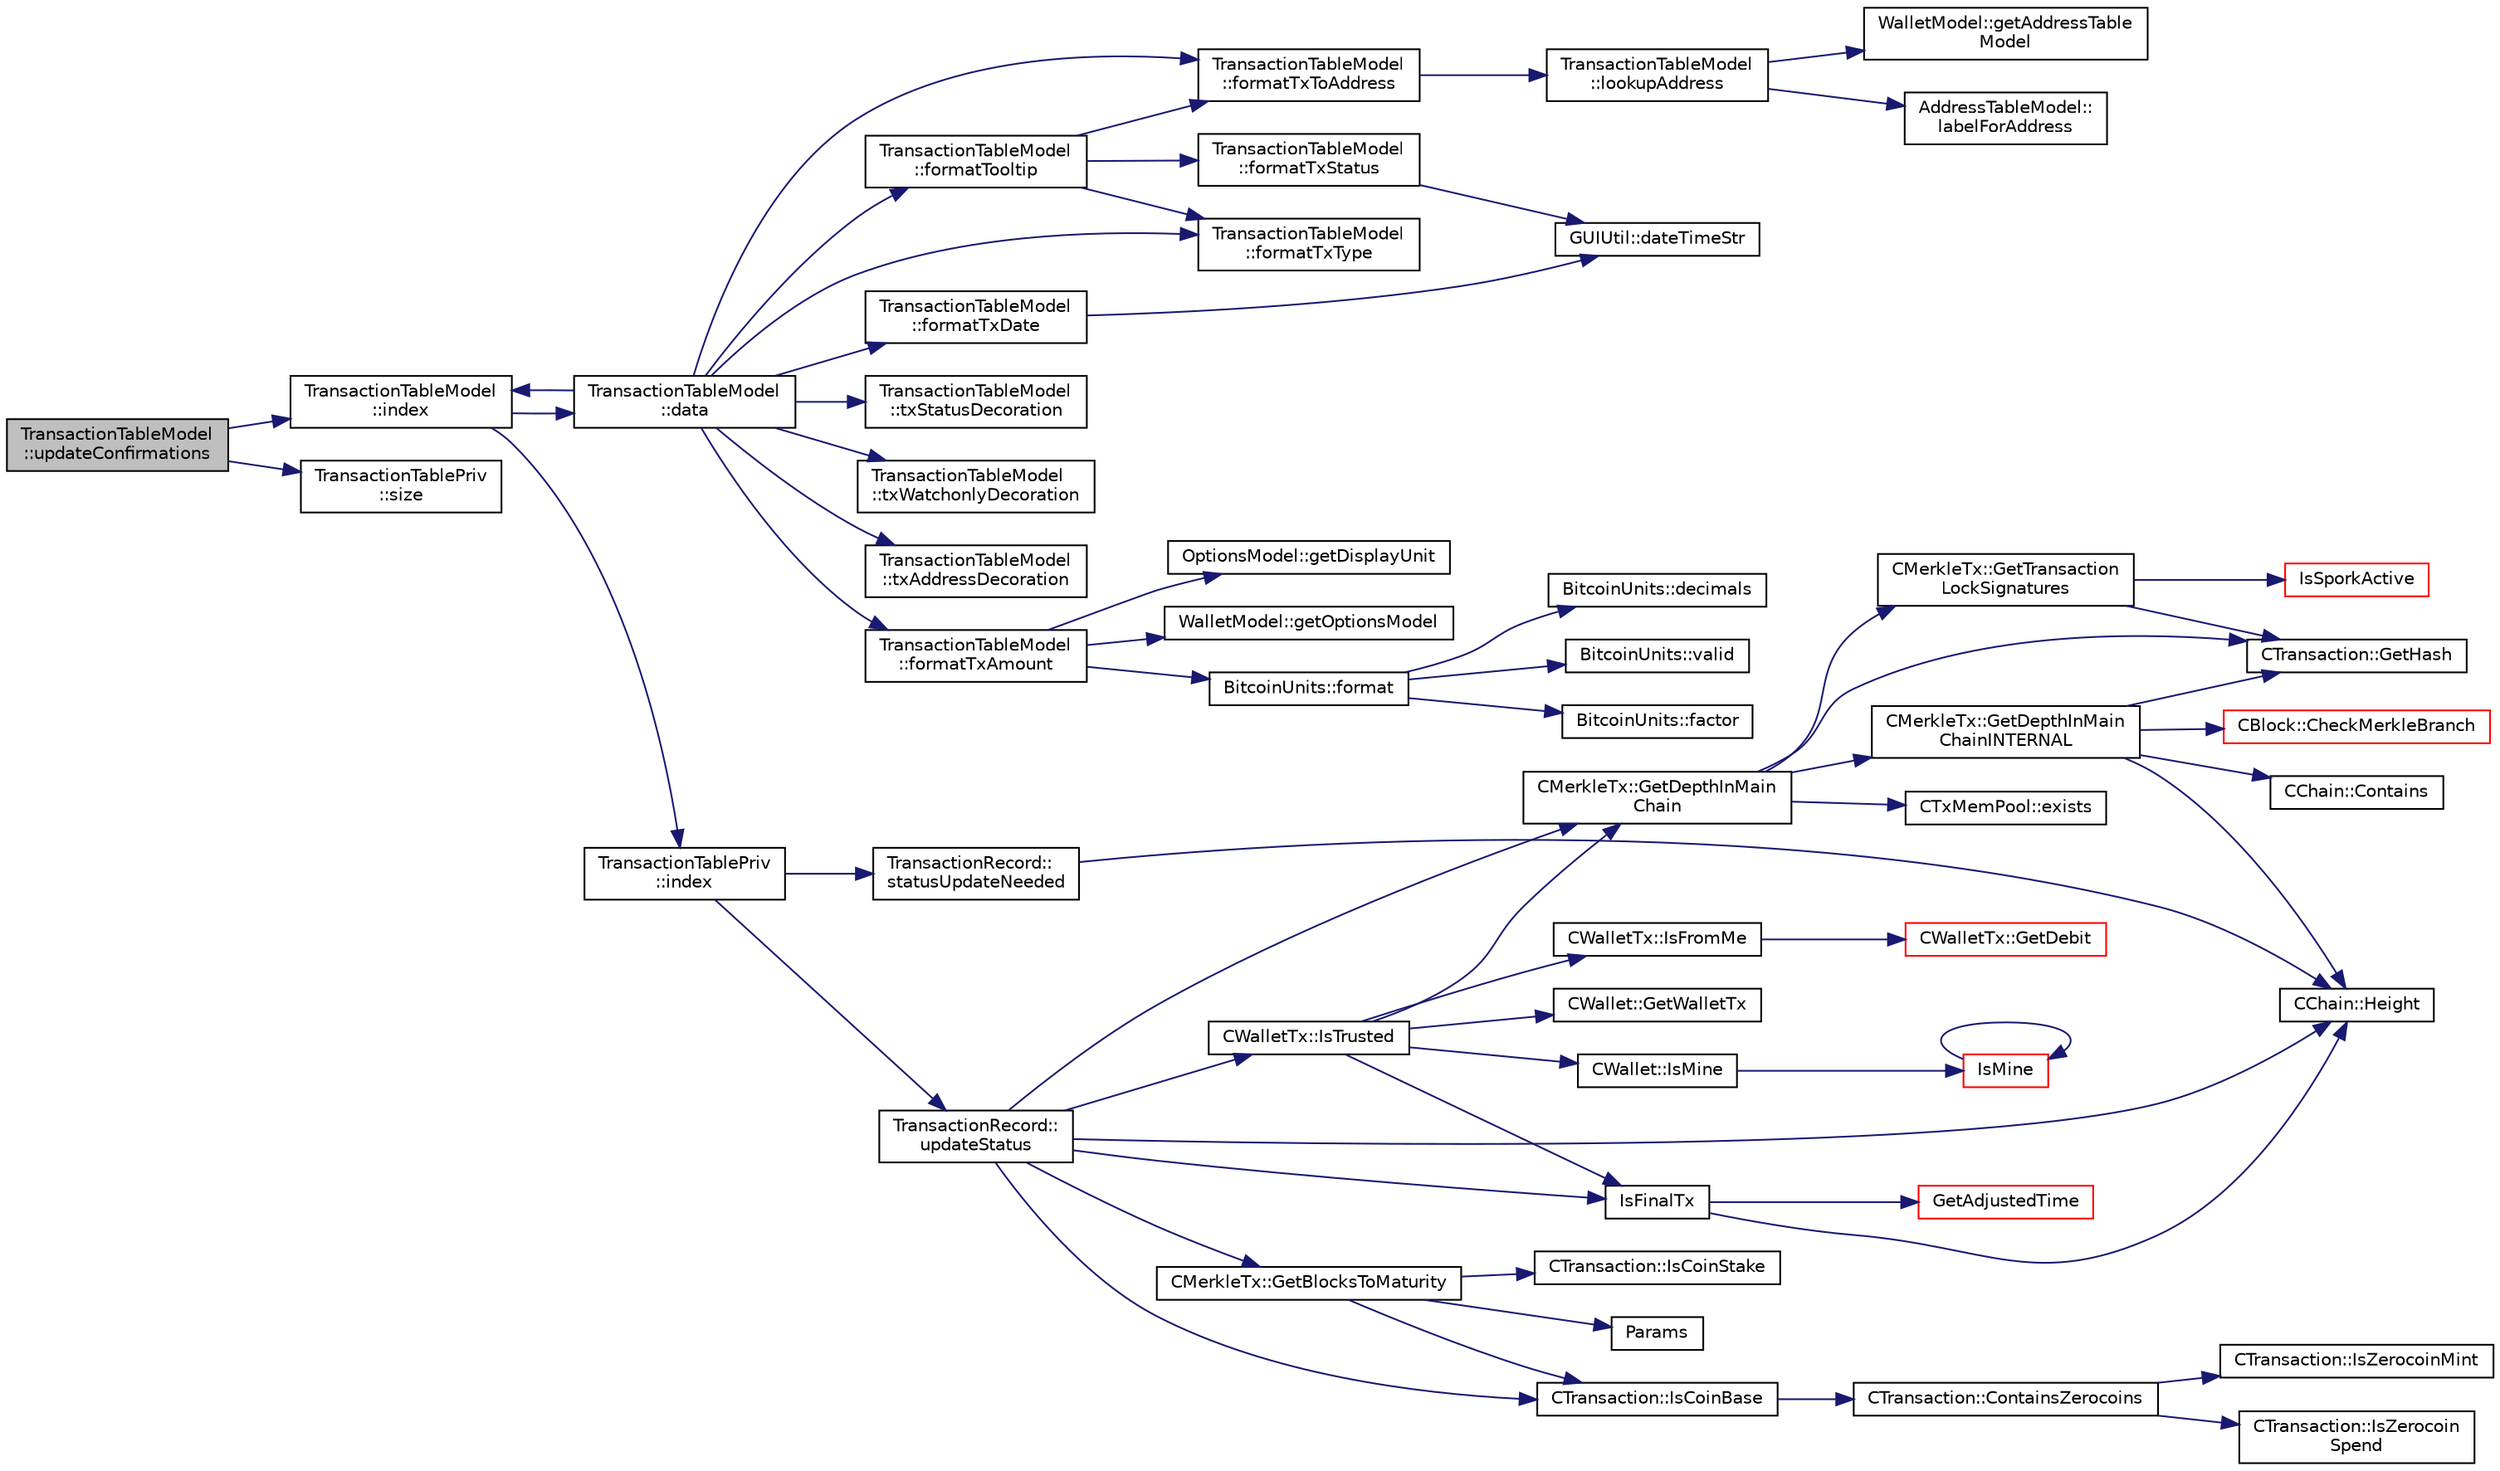 digraph "TransactionTableModel::updateConfirmations"
{
  edge [fontname="Helvetica",fontsize="10",labelfontname="Helvetica",labelfontsize="10"];
  node [fontname="Helvetica",fontsize="10",shape=record];
  rankdir="LR";
  Node416 [label="TransactionTableModel\l::updateConfirmations",height=0.2,width=0.4,color="black", fillcolor="grey75", style="filled", fontcolor="black"];
  Node416 -> Node417 [color="midnightblue",fontsize="10",style="solid",fontname="Helvetica"];
  Node417 [label="TransactionTableModel\l::index",height=0.2,width=0.4,color="black", fillcolor="white", style="filled",URL="$class_transaction_table_model.html#af3a9a49314f80268a77a704f7f028905"];
  Node417 -> Node418 [color="midnightblue",fontsize="10",style="solid",fontname="Helvetica"];
  Node418 [label="TransactionTableModel\l::data",height=0.2,width=0.4,color="black", fillcolor="white", style="filled",URL="$class_transaction_table_model.html#a02173c31b6014bff182e320217e30e10"];
  Node418 -> Node417 [color="midnightblue",fontsize="10",style="solid",fontname="Helvetica"];
  Node418 -> Node419 [color="midnightblue",fontsize="10",style="solid",fontname="Helvetica"];
  Node419 [label="TransactionTableModel\l::txStatusDecoration",height=0.2,width=0.4,color="black", fillcolor="white", style="filled",URL="$class_transaction_table_model.html#a11c11972847aeec2069953eda7abc3b2"];
  Node418 -> Node420 [color="midnightblue",fontsize="10",style="solid",fontname="Helvetica"];
  Node420 [label="TransactionTableModel\l::txWatchonlyDecoration",height=0.2,width=0.4,color="black", fillcolor="white", style="filled",URL="$class_transaction_table_model.html#a8be4fd0880420a6b45fd0ea4e41454c0"];
  Node418 -> Node421 [color="midnightblue",fontsize="10",style="solid",fontname="Helvetica"];
  Node421 [label="TransactionTableModel\l::txAddressDecoration",height=0.2,width=0.4,color="black", fillcolor="white", style="filled",URL="$class_transaction_table_model.html#af14920c007e307f892902da061e46072"];
  Node418 -> Node422 [color="midnightblue",fontsize="10",style="solid",fontname="Helvetica"];
  Node422 [label="TransactionTableModel\l::formatTxDate",height=0.2,width=0.4,color="black", fillcolor="white", style="filled",URL="$class_transaction_table_model.html#af91bbd6b2a712af32988d147e3f311ea"];
  Node422 -> Node423 [color="midnightblue",fontsize="10",style="solid",fontname="Helvetica"];
  Node423 [label="GUIUtil::dateTimeStr",height=0.2,width=0.4,color="black", fillcolor="white", style="filled",URL="$namespace_g_u_i_util.html#aae732a04fea25190081120bf0cc773e8"];
  Node418 -> Node424 [color="midnightblue",fontsize="10",style="solid",fontname="Helvetica"];
  Node424 [label="TransactionTableModel\l::formatTxType",height=0.2,width=0.4,color="black", fillcolor="white", style="filled",URL="$class_transaction_table_model.html#aefcd45e8b170a459548ddbd308b1ad64"];
  Node418 -> Node425 [color="midnightblue",fontsize="10",style="solid",fontname="Helvetica"];
  Node425 [label="TransactionTableModel\l::formatTxToAddress",height=0.2,width=0.4,color="black", fillcolor="white", style="filled",URL="$class_transaction_table_model.html#ada92bead83848f3ec231833e5964c27f"];
  Node425 -> Node426 [color="midnightblue",fontsize="10",style="solid",fontname="Helvetica"];
  Node426 [label="TransactionTableModel\l::lookupAddress",height=0.2,width=0.4,color="black", fillcolor="white", style="filled",URL="$class_transaction_table_model.html#af13204a63b9901c0d9aeb9f43f915001"];
  Node426 -> Node427 [color="midnightblue",fontsize="10",style="solid",fontname="Helvetica"];
  Node427 [label="WalletModel::getAddressTable\lModel",height=0.2,width=0.4,color="black", fillcolor="white", style="filled",URL="$class_wallet_model.html#a89ed202e2dbc04aaa70d72872b95b351"];
  Node426 -> Node428 [color="midnightblue",fontsize="10",style="solid",fontname="Helvetica"];
  Node428 [label="AddressTableModel::\llabelForAddress",height=0.2,width=0.4,color="black", fillcolor="white", style="filled",URL="$class_address_table_model.html#afcdbfc17ac480f5a57382cbcf096ccb3"];
  Node418 -> Node429 [color="midnightblue",fontsize="10",style="solid",fontname="Helvetica"];
  Node429 [label="TransactionTableModel\l::formatTxAmount",height=0.2,width=0.4,color="black", fillcolor="white", style="filled",URL="$class_transaction_table_model.html#a50d5ce8b658d01d82dbd439e33d362ee"];
  Node429 -> Node430 [color="midnightblue",fontsize="10",style="solid",fontname="Helvetica"];
  Node430 [label="BitcoinUnits::format",height=0.2,width=0.4,color="black", fillcolor="white", style="filled",URL="$class_bitcoin_units.html#ab07437e5a788c80a82d75e3714bd3925",tooltip="Format as string. "];
  Node430 -> Node431 [color="midnightblue",fontsize="10",style="solid",fontname="Helvetica"];
  Node431 [label="BitcoinUnits::valid",height=0.2,width=0.4,color="black", fillcolor="white", style="filled",URL="$class_bitcoin_units.html#a81cbc41480adfb600dad79711d336e5f",tooltip="Is unit ID valid? "];
  Node430 -> Node432 [color="midnightblue",fontsize="10",style="solid",fontname="Helvetica"];
  Node432 [label="BitcoinUnits::factor",height=0.2,width=0.4,color="black", fillcolor="white", style="filled",URL="$class_bitcoin_units.html#ae967b9e6ecbb8f041bfe398d27533b09",tooltip="Number of Satoshis (1e-8) per unit. "];
  Node430 -> Node433 [color="midnightblue",fontsize="10",style="solid",fontname="Helvetica"];
  Node433 [label="BitcoinUnits::decimals",height=0.2,width=0.4,color="black", fillcolor="white", style="filled",URL="$class_bitcoin_units.html#a3f0fc21634520ea06c684ba0d7e25f2f",tooltip="Number of decimals left. "];
  Node429 -> Node434 [color="midnightblue",fontsize="10",style="solid",fontname="Helvetica"];
  Node434 [label="WalletModel::getOptionsModel",height=0.2,width=0.4,color="black", fillcolor="white", style="filled",URL="$class_wallet_model.html#a96d53e56b3f8f07537ea2523f7a7d300"];
  Node429 -> Node435 [color="midnightblue",fontsize="10",style="solid",fontname="Helvetica"];
  Node435 [label="OptionsModel::getDisplayUnit",height=0.2,width=0.4,color="black", fillcolor="white", style="filled",URL="$class_options_model.html#a3b6e4d4ef42be3aaba315b8cd14f468e"];
  Node418 -> Node436 [color="midnightblue",fontsize="10",style="solid",fontname="Helvetica"];
  Node436 [label="TransactionTableModel\l::formatTooltip",height=0.2,width=0.4,color="black", fillcolor="white", style="filled",URL="$class_transaction_table_model.html#a535a0f50a4404a73194e02c3c09e13c0"];
  Node436 -> Node437 [color="midnightblue",fontsize="10",style="solid",fontname="Helvetica"];
  Node437 [label="TransactionTableModel\l::formatTxStatus",height=0.2,width=0.4,color="black", fillcolor="white", style="filled",URL="$class_transaction_table_model.html#a93d4d3f64ccd25cd409bb4811a9102e5"];
  Node437 -> Node423 [color="midnightblue",fontsize="10",style="solid",fontname="Helvetica"];
  Node436 -> Node424 [color="midnightblue",fontsize="10",style="solid",fontname="Helvetica"];
  Node436 -> Node425 [color="midnightblue",fontsize="10",style="solid",fontname="Helvetica"];
  Node417 -> Node438 [color="midnightblue",fontsize="10",style="solid",fontname="Helvetica"];
  Node438 [label="TransactionTablePriv\l::index",height=0.2,width=0.4,color="black", fillcolor="white", style="filled",URL="$class_transaction_table_priv.html#ac692aa6aa7820e80accc971c70e0fae5"];
  Node438 -> Node439 [color="midnightblue",fontsize="10",style="solid",fontname="Helvetica"];
  Node439 [label="TransactionRecord::\lstatusUpdateNeeded",height=0.2,width=0.4,color="black", fillcolor="white", style="filled",URL="$class_transaction_record.html#aaca6757b7b300151694021be6af18d11",tooltip="Return whether a status update is needed. "];
  Node439 -> Node440 [color="midnightblue",fontsize="10",style="solid",fontname="Helvetica"];
  Node440 [label="CChain::Height",height=0.2,width=0.4,color="black", fillcolor="white", style="filled",URL="$class_c_chain.html#ad4758bc8872ce065a9579f77c3171d40",tooltip="Return the maximal height in the chain. "];
  Node438 -> Node441 [color="midnightblue",fontsize="10",style="solid",fontname="Helvetica"];
  Node441 [label="TransactionRecord::\lupdateStatus",height=0.2,width=0.4,color="black", fillcolor="white", style="filled",URL="$class_transaction_record.html#a9b643dd885a790ae511705a1446556be",tooltip="Update status from core wallet tx. "];
  Node441 -> Node442 [color="midnightblue",fontsize="10",style="solid",fontname="Helvetica"];
  Node442 [label="CTransaction::IsCoinBase",height=0.2,width=0.4,color="black", fillcolor="white", style="filled",URL="$class_c_transaction.html#a96256e8ac1bf79ad9c057e48c41132dd"];
  Node442 -> Node443 [color="midnightblue",fontsize="10",style="solid",fontname="Helvetica"];
  Node443 [label="CTransaction::ContainsZerocoins",height=0.2,width=0.4,color="black", fillcolor="white", style="filled",URL="$class_c_transaction.html#a613051e8e5651a7500cb455f37dd1116"];
  Node443 -> Node444 [color="midnightblue",fontsize="10",style="solid",fontname="Helvetica"];
  Node444 [label="CTransaction::IsZerocoin\lSpend",height=0.2,width=0.4,color="black", fillcolor="white", style="filled",URL="$class_c_transaction.html#a4cda5603795c5f9179d4c8bd43f809cd"];
  Node443 -> Node445 [color="midnightblue",fontsize="10",style="solid",fontname="Helvetica"];
  Node445 [label="CTransaction::IsZerocoinMint",height=0.2,width=0.4,color="black", fillcolor="white", style="filled",URL="$class_c_transaction.html#ab91efb1c2312e6feeecfbbfff11abbb1"];
  Node441 -> Node446 [color="midnightblue",fontsize="10",style="solid",fontname="Helvetica"];
  Node446 [label="CWalletTx::IsTrusted",height=0.2,width=0.4,color="black", fillcolor="white", style="filled",URL="$class_c_wallet_tx.html#a71efb0d5b5def8ae00a1d74b8741bfcb"];
  Node446 -> Node447 [color="midnightblue",fontsize="10",style="solid",fontname="Helvetica"];
  Node447 [label="IsFinalTx",height=0.2,width=0.4,color="black", fillcolor="white", style="filled",URL="$main_8cpp.html#adc332cd7ac94e639bb4239618341be19"];
  Node447 -> Node440 [color="midnightblue",fontsize="10",style="solid",fontname="Helvetica"];
  Node447 -> Node448 [color="midnightblue",fontsize="10",style="solid",fontname="Helvetica"];
  Node448 [label="GetAdjustedTime",height=0.2,width=0.4,color="red", fillcolor="white", style="filled",URL="$timedata_8cpp.html#a09f81b9c7650f898cf3cf305b87547e6"];
  Node446 -> Node451 [color="midnightblue",fontsize="10",style="solid",fontname="Helvetica"];
  Node451 [label="CMerkleTx::GetDepthInMain\lChain",height=0.2,width=0.4,color="black", fillcolor="white", style="filled",URL="$class_c_merkle_tx.html#a5bf3a355593ecce5799de92d013149b1",tooltip="Return depth of transaction in blockchain: -1 : not in blockchain, and not in memory pool (conflicted..."];
  Node451 -> Node452 [color="midnightblue",fontsize="10",style="solid",fontname="Helvetica"];
  Node452 [label="CMerkleTx::GetDepthInMain\lChainINTERNAL",height=0.2,width=0.4,color="black", fillcolor="white", style="filled",URL="$class_c_merkle_tx.html#ada4285bcdc83c90dc5829d9902b1271c"];
  Node452 -> Node453 [color="midnightblue",fontsize="10",style="solid",fontname="Helvetica"];
  Node453 [label="CChain::Contains",height=0.2,width=0.4,color="black", fillcolor="white", style="filled",URL="$class_c_chain.html#af1786dc229c215dea7f727c11df2c8dc",tooltip="Efficiently check whether a block is present in this chain. "];
  Node452 -> Node454 [color="midnightblue",fontsize="10",style="solid",fontname="Helvetica"];
  Node454 [label="CBlock::CheckMerkleBranch",height=0.2,width=0.4,color="red", fillcolor="white", style="filled",URL="$class_c_block.html#a81684cf96f6fb6731c869865b80d1ccd"];
  Node452 -> Node456 [color="midnightblue",fontsize="10",style="solid",fontname="Helvetica"];
  Node456 [label="CTransaction::GetHash",height=0.2,width=0.4,color="black", fillcolor="white", style="filled",URL="$class_c_transaction.html#a7efd1379de830341417c0bfa23a149aa"];
  Node452 -> Node440 [color="midnightblue",fontsize="10",style="solid",fontname="Helvetica"];
  Node451 -> Node457 [color="midnightblue",fontsize="10",style="solid",fontname="Helvetica"];
  Node457 [label="CTxMemPool::exists",height=0.2,width=0.4,color="black", fillcolor="white", style="filled",URL="$class_c_tx_mem_pool.html#adba06e79be4a1a092dd2db8290733be7"];
  Node451 -> Node456 [color="midnightblue",fontsize="10",style="solid",fontname="Helvetica"];
  Node451 -> Node458 [color="midnightblue",fontsize="10",style="solid",fontname="Helvetica"];
  Node458 [label="CMerkleTx::GetTransaction\lLockSignatures",height=0.2,width=0.4,color="black", fillcolor="white", style="filled",URL="$class_c_merkle_tx.html#a29ab20d0785095dba254ca1050ba6989"];
  Node458 -> Node459 [color="midnightblue",fontsize="10",style="solid",fontname="Helvetica"];
  Node459 [label="IsSporkActive",height=0.2,width=0.4,color="red", fillcolor="white", style="filled",URL="$spork_8cpp.html#a3305663176e21e81c80dc951a7f8ea5e"];
  Node458 -> Node456 [color="midnightblue",fontsize="10",style="solid",fontname="Helvetica"];
  Node446 -> Node461 [color="midnightblue",fontsize="10",style="solid",fontname="Helvetica"];
  Node461 [label="CWalletTx::IsFromMe",height=0.2,width=0.4,color="black", fillcolor="white", style="filled",URL="$class_c_wallet_tx.html#a4b4fdec025af8171852c3eece1c2508f"];
  Node461 -> Node462 [color="midnightblue",fontsize="10",style="solid",fontname="Helvetica"];
  Node462 [label="CWalletTx::GetDebit",height=0.2,width=0.4,color="red", fillcolor="white", style="filled",URL="$class_c_wallet_tx.html#a7757c17a323e5f6f75c92acb398d3568",tooltip="filter decides which addresses will count towards the debit "];
  Node446 -> Node466 [color="midnightblue",fontsize="10",style="solid",fontname="Helvetica"];
  Node466 [label="CWallet::GetWalletTx",height=0.2,width=0.4,color="black", fillcolor="white", style="filled",URL="$group__map_wallet.html#gac496716bb889a5934fa27398aeb2330a"];
  Node446 -> Node467 [color="midnightblue",fontsize="10",style="solid",fontname="Helvetica"];
  Node467 [label="CWallet::IsMine",height=0.2,width=0.4,color="black", fillcolor="white", style="filled",URL="$group__map_wallet.html#ga4eada57edc1c443564b8cc9b853d955c"];
  Node467 -> Node464 [color="midnightblue",fontsize="10",style="solid",fontname="Helvetica"];
  Node464 [label="IsMine",height=0.2,width=0.4,color="red", fillcolor="white", style="filled",URL="$wallet__ismine_8cpp.html#adc59cf67d903c1ba1ef225561b85bfce"];
  Node464 -> Node464 [color="midnightblue",fontsize="10",style="solid",fontname="Helvetica"];
  Node441 -> Node468 [color="midnightblue",fontsize="10",style="solid",fontname="Helvetica"];
  Node468 [label="CMerkleTx::GetBlocksToMaturity",height=0.2,width=0.4,color="black", fillcolor="white", style="filled",URL="$class_c_merkle_tx.html#a69ebd437f7b44169659c3527fe73b6ab"];
  Node468 -> Node442 [color="midnightblue",fontsize="10",style="solid",fontname="Helvetica"];
  Node468 -> Node469 [color="midnightblue",fontsize="10",style="solid",fontname="Helvetica"];
  Node469 [label="CTransaction::IsCoinStake",height=0.2,width=0.4,color="black", fillcolor="white", style="filled",URL="$class_c_transaction.html#ace4278a41a296d40dcf5fb2b9cf007ec"];
  Node468 -> Node470 [color="midnightblue",fontsize="10",style="solid",fontname="Helvetica"];
  Node470 [label="Params",height=0.2,width=0.4,color="black", fillcolor="white", style="filled",URL="$chainparams_8cpp.html#ace5c5b706d71a324a417dd2db394fd4a",tooltip="Return the currently selected parameters. "];
  Node441 -> Node451 [color="midnightblue",fontsize="10",style="solid",fontname="Helvetica"];
  Node441 -> Node440 [color="midnightblue",fontsize="10",style="solid",fontname="Helvetica"];
  Node441 -> Node447 [color="midnightblue",fontsize="10",style="solid",fontname="Helvetica"];
  Node416 -> Node471 [color="midnightblue",fontsize="10",style="solid",fontname="Helvetica"];
  Node471 [label="TransactionTablePriv\l::size",height=0.2,width=0.4,color="black", fillcolor="white", style="filled",URL="$class_transaction_table_priv.html#acc5c85ae550eca3a35b7b4d68d0994bf"];
}
